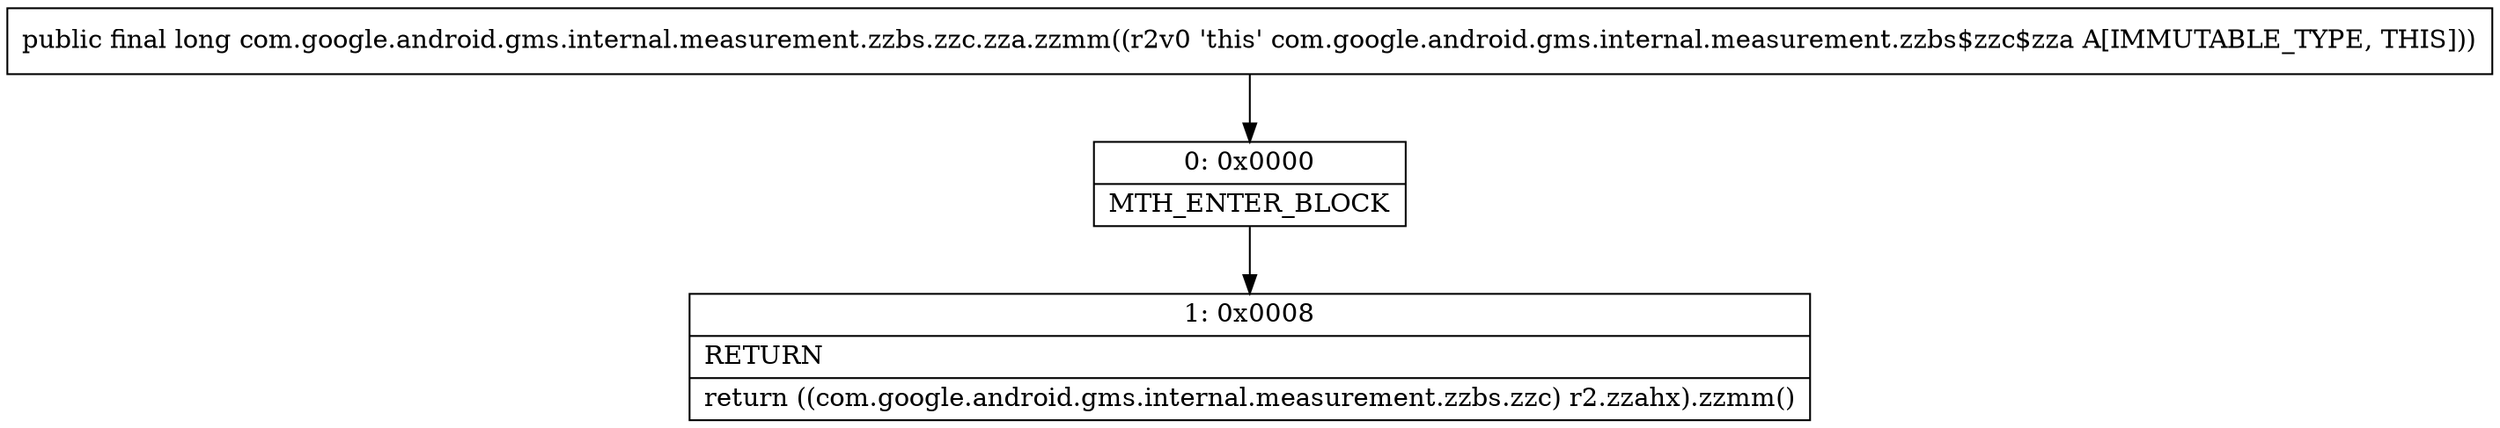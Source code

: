 digraph "CFG forcom.google.android.gms.internal.measurement.zzbs.zzc.zza.zzmm()J" {
Node_0 [shape=record,label="{0\:\ 0x0000|MTH_ENTER_BLOCK\l}"];
Node_1 [shape=record,label="{1\:\ 0x0008|RETURN\l|return ((com.google.android.gms.internal.measurement.zzbs.zzc) r2.zzahx).zzmm()\l}"];
MethodNode[shape=record,label="{public final long com.google.android.gms.internal.measurement.zzbs.zzc.zza.zzmm((r2v0 'this' com.google.android.gms.internal.measurement.zzbs$zzc$zza A[IMMUTABLE_TYPE, THIS])) }"];
MethodNode -> Node_0;
Node_0 -> Node_1;
}

